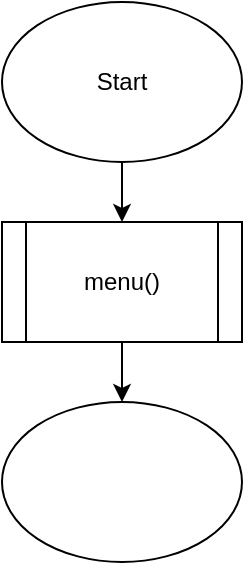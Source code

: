 <mxfile version="13.0.3" type="device"><diagram id="C5RBs43oDa-KdzZeNtuy" name="Page-1"><mxGraphModel dx="852" dy="494" grid="1" gridSize="10" guides="1" tooltips="1" connect="1" arrows="1" fold="1" page="1" pageScale="1" pageWidth="827" pageHeight="1169" math="0" shadow="0"><root><mxCell id="WIyWlLk6GJQsqaUBKTNV-0"/><mxCell id="WIyWlLk6GJQsqaUBKTNV-1" parent="WIyWlLk6GJQsqaUBKTNV-0"/><mxCell id="3N9tyTZhvnJdJf4N1Vtk-2" value="" style="edgeStyle=orthogonalEdgeStyle;rounded=0;orthogonalLoop=1;jettySize=auto;html=1;" edge="1" parent="WIyWlLk6GJQsqaUBKTNV-1" source="3N9tyTZhvnJdJf4N1Vtk-0" target="3N9tyTZhvnJdJf4N1Vtk-1"><mxGeometry relative="1" as="geometry"/></mxCell><mxCell id="3N9tyTZhvnJdJf4N1Vtk-0" value="Start" style="ellipse;whiteSpace=wrap;html=1;" vertex="1" parent="WIyWlLk6GJQsqaUBKTNV-1"><mxGeometry x="350" y="20" width="120" height="80" as="geometry"/></mxCell><mxCell id="3N9tyTZhvnJdJf4N1Vtk-4" value="" style="edgeStyle=orthogonalEdgeStyle;rounded=0;orthogonalLoop=1;jettySize=auto;html=1;" edge="1" parent="WIyWlLk6GJQsqaUBKTNV-1" source="3N9tyTZhvnJdJf4N1Vtk-1" target="3N9tyTZhvnJdJf4N1Vtk-3"><mxGeometry relative="1" as="geometry"/></mxCell><mxCell id="3N9tyTZhvnJdJf4N1Vtk-1" value="menu()" style="shape=process;whiteSpace=wrap;html=1;backgroundOutline=1;" vertex="1" parent="WIyWlLk6GJQsqaUBKTNV-1"><mxGeometry x="350" y="130" width="120" height="60" as="geometry"/></mxCell><mxCell id="3N9tyTZhvnJdJf4N1Vtk-3" value="" style="ellipse;whiteSpace=wrap;html=1;" vertex="1" parent="WIyWlLk6GJQsqaUBKTNV-1"><mxGeometry x="350" y="220" width="120" height="80" as="geometry"/></mxCell></root></mxGraphModel></diagram></mxfile>